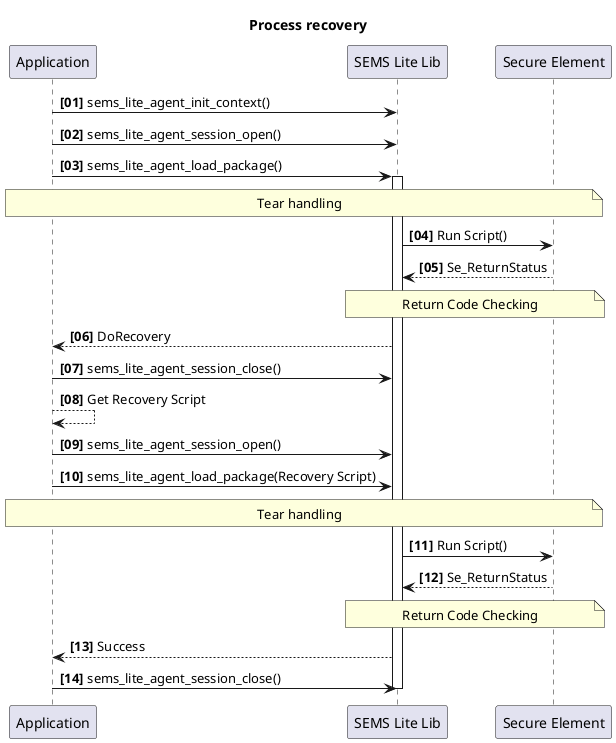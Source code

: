 
'
' Recover system in case of upgrade failed.
'
' In some case, update can not complete. SE would require 
' the user to do recovery.
'

@startuml

title Process recovery

participant APP as "Application"
participant SEMS_Lite as "SEMS Lite Lib"
participant SE as "Secure Element"

autonumber "<b>[00]"

APP -> SEMS_Lite : sems_lite_agent_init_context()

APP -> SEMS_Lite : sems_lite_agent_session_open()

APP -> SEMS_Lite : sems_lite_agent_load_package()

activate SEMS_Lite

note over APP, SE
	Tear handling
end note

SEMS_Lite -> SE : Run Script()

SEMS_Lite <-- SE : Se_ReturnStatus

note over SEMS_Lite, SE
	Return Code Checking
end note

APP <-- SEMS_Lite : DoRecovery

APP -> SEMS_Lite : sems_lite_agent_session_close()

APP --> APP : Get Recovery Script

APP -> SEMS_Lite : sems_lite_agent_session_open()

APP -> SEMS_Lite : sems_lite_agent_load_package(Recovery Script)

note over APP, SE
	Tear handling
end note

SEMS_Lite -> SE : Run Script()

SEMS_Lite <-- SE : Se_ReturnStatus

note over SEMS_Lite, SE
	Return Code Checking
end note

APP <-- SEMS_Lite : Success

APP -> SEMS_Lite : sems_lite_agent_session_close()

deactivate SEMS_Lite

@enduml
